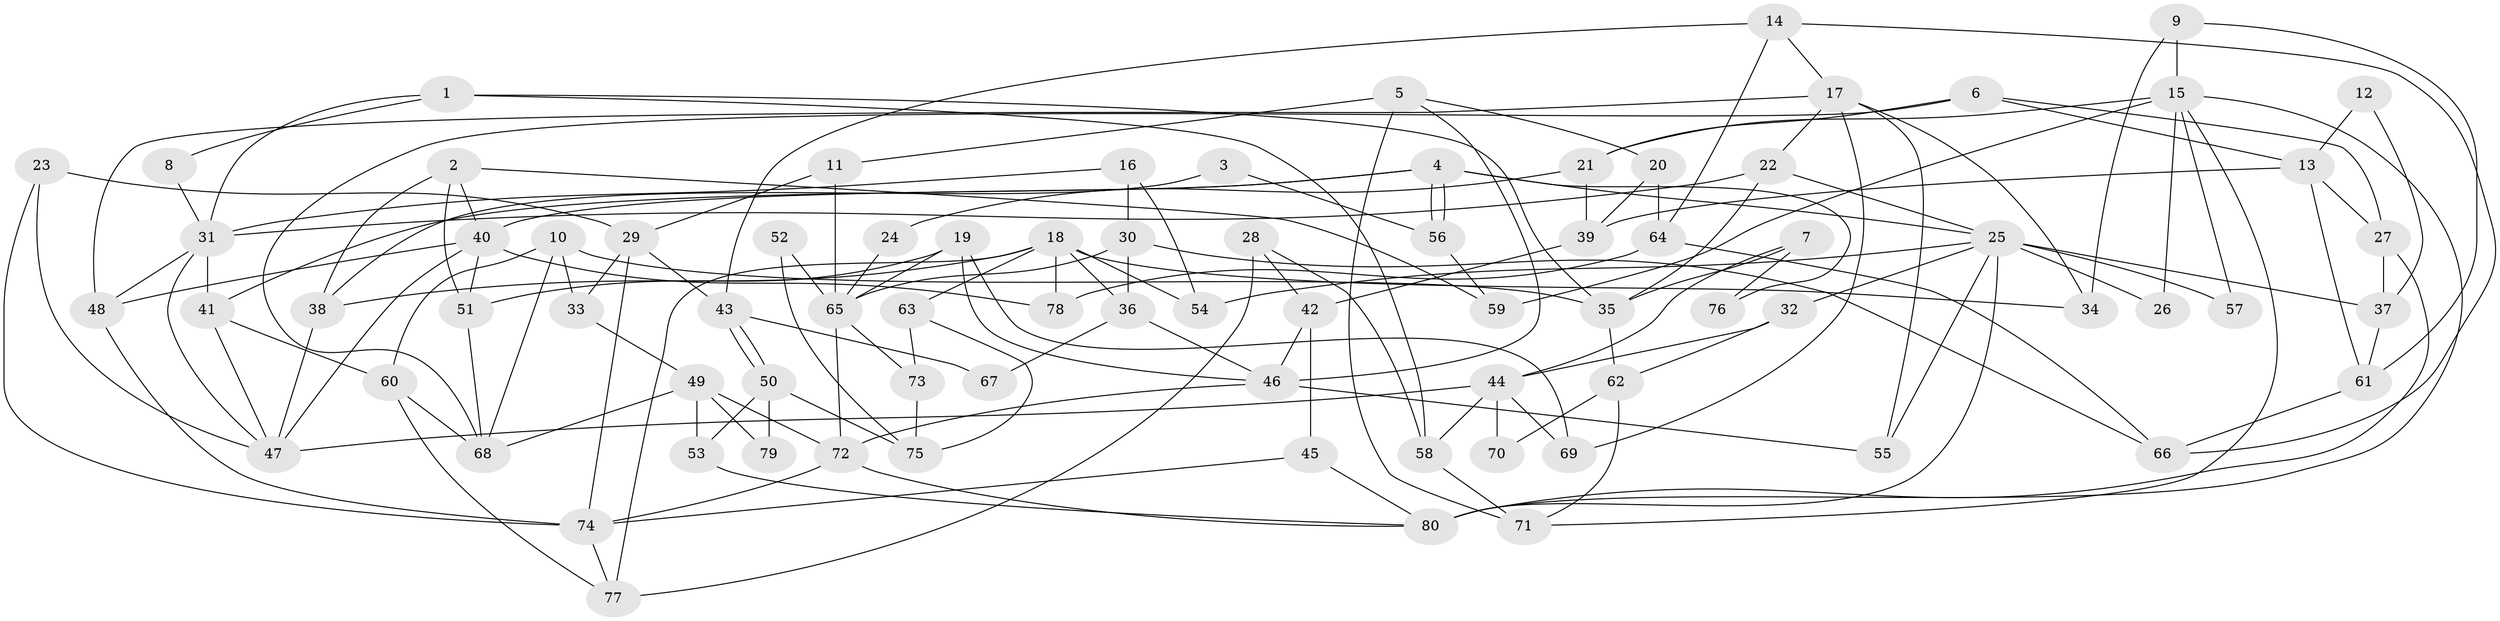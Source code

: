 // coarse degree distribution, {3: 0.21875, 5: 0.125, 4: 0.28125, 6: 0.09375, 7: 0.125, 8: 0.0625, 2: 0.0625, 11: 0.03125}
// Generated by graph-tools (version 1.1) at 2025/55/03/04/25 21:55:27]
// undirected, 80 vertices, 160 edges
graph export_dot {
graph [start="1"]
  node [color=gray90,style=filled];
  1;
  2;
  3;
  4;
  5;
  6;
  7;
  8;
  9;
  10;
  11;
  12;
  13;
  14;
  15;
  16;
  17;
  18;
  19;
  20;
  21;
  22;
  23;
  24;
  25;
  26;
  27;
  28;
  29;
  30;
  31;
  32;
  33;
  34;
  35;
  36;
  37;
  38;
  39;
  40;
  41;
  42;
  43;
  44;
  45;
  46;
  47;
  48;
  49;
  50;
  51;
  52;
  53;
  54;
  55;
  56;
  57;
  58;
  59;
  60;
  61;
  62;
  63;
  64;
  65;
  66;
  67;
  68;
  69;
  70;
  71;
  72;
  73;
  74;
  75;
  76;
  77;
  78;
  79;
  80;
  1 -- 35;
  1 -- 58;
  1 -- 8;
  1 -- 31;
  2 -- 40;
  2 -- 38;
  2 -- 51;
  2 -- 59;
  3 -- 56;
  3 -- 38;
  4 -- 40;
  4 -- 56;
  4 -- 56;
  4 -- 25;
  4 -- 41;
  4 -- 76;
  5 -- 20;
  5 -- 11;
  5 -- 46;
  5 -- 71;
  6 -- 21;
  6 -- 68;
  6 -- 13;
  6 -- 27;
  7 -- 35;
  7 -- 44;
  7 -- 76;
  8 -- 31;
  9 -- 34;
  9 -- 61;
  9 -- 15;
  10 -- 60;
  10 -- 68;
  10 -- 33;
  10 -- 35;
  11 -- 29;
  11 -- 65;
  12 -- 13;
  12 -- 37;
  13 -- 27;
  13 -- 39;
  13 -- 61;
  14 -- 17;
  14 -- 43;
  14 -- 64;
  14 -- 66;
  15 -- 71;
  15 -- 21;
  15 -- 26;
  15 -- 57;
  15 -- 59;
  15 -- 80;
  16 -- 54;
  16 -- 31;
  16 -- 30;
  17 -- 22;
  17 -- 55;
  17 -- 34;
  17 -- 48;
  17 -- 69;
  18 -- 78;
  18 -- 36;
  18 -- 34;
  18 -- 38;
  18 -- 54;
  18 -- 63;
  18 -- 77;
  19 -- 51;
  19 -- 46;
  19 -- 65;
  19 -- 69;
  20 -- 39;
  20 -- 64;
  21 -- 39;
  21 -- 24;
  22 -- 25;
  22 -- 31;
  22 -- 35;
  23 -- 47;
  23 -- 29;
  23 -- 74;
  24 -- 65;
  25 -- 80;
  25 -- 26;
  25 -- 32;
  25 -- 37;
  25 -- 54;
  25 -- 55;
  25 -- 57;
  27 -- 80;
  27 -- 37;
  28 -- 42;
  28 -- 77;
  28 -- 58;
  29 -- 33;
  29 -- 74;
  29 -- 43;
  30 -- 66;
  30 -- 36;
  30 -- 65;
  31 -- 47;
  31 -- 41;
  31 -- 48;
  32 -- 44;
  32 -- 62;
  33 -- 49;
  35 -- 62;
  36 -- 46;
  36 -- 67;
  37 -- 61;
  38 -- 47;
  39 -- 42;
  40 -- 48;
  40 -- 47;
  40 -- 51;
  40 -- 78;
  41 -- 47;
  41 -- 60;
  42 -- 45;
  42 -- 46;
  43 -- 50;
  43 -- 50;
  43 -- 67;
  44 -- 58;
  44 -- 69;
  44 -- 47;
  44 -- 70;
  45 -- 80;
  45 -- 74;
  46 -- 72;
  46 -- 55;
  48 -- 74;
  49 -- 72;
  49 -- 68;
  49 -- 53;
  49 -- 79;
  50 -- 53;
  50 -- 75;
  50 -- 79;
  51 -- 68;
  52 -- 75;
  52 -- 65;
  53 -- 80;
  56 -- 59;
  58 -- 71;
  60 -- 77;
  60 -- 68;
  61 -- 66;
  62 -- 70;
  62 -- 71;
  63 -- 73;
  63 -- 75;
  64 -- 66;
  64 -- 78;
  65 -- 72;
  65 -- 73;
  72 -- 74;
  72 -- 80;
  73 -- 75;
  74 -- 77;
}
